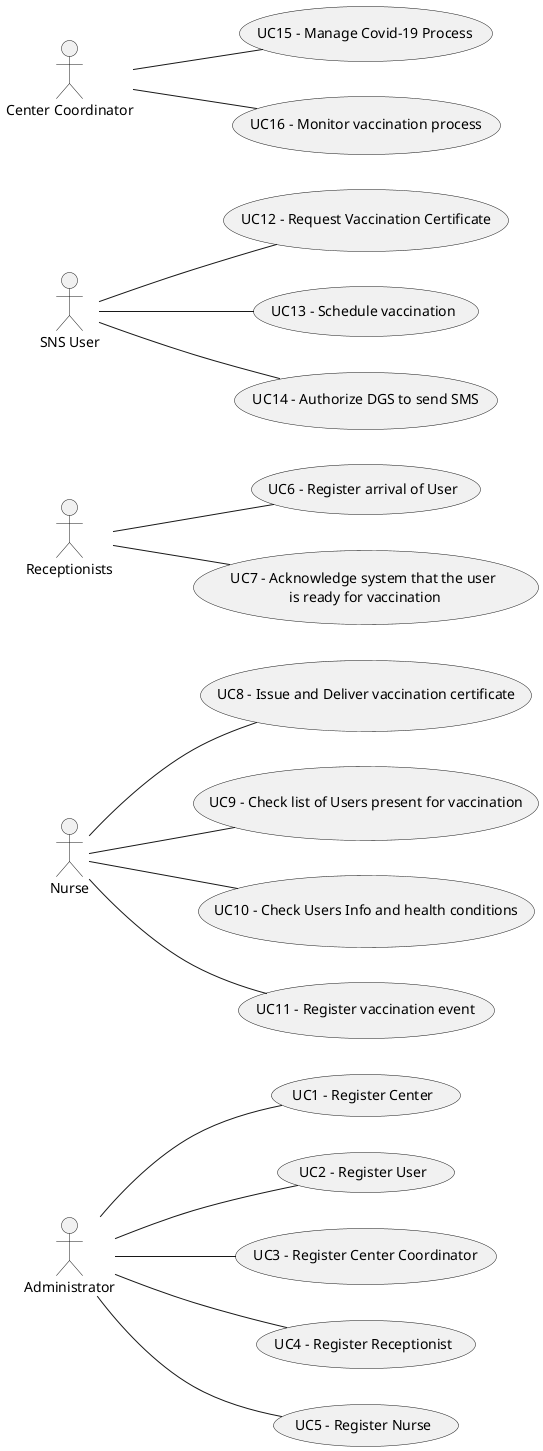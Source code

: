 @startuml
'https://plantuml.com/use-case-diagram
left to right direction
:Administrator: as Admin
:Nurse:
:Receptionists:
:SNS User: as User
:Center Coordinator: as CC


Admin -- (UC1 - Register Center)
Admin -- (UC2 - Register User)
Admin -- (UC3 - Register Center Coordinator)
Admin -- (UC4 - Register Receptionist)
Admin -- (UC5 - Register Nurse)

Receptionists -- (UC6 - Register arrival of User)
Receptionists -- (UC7 - Acknowledge system that the user\n is ready for vaccination)

Nurse -- (UC8 - Issue and Deliver vaccination certificate)
Nurse -- (UC9 - Check list of Users present for vaccination)
Nurse -- (UC10 - Check Users Info and health conditions)
Nurse -- (UC11 - Register vaccination event)


User -- (UC12 - Request Vaccination Certificate)
User -- (UC13 - Schedule vaccination)
User -- (UC14 - Authorize DGS to send SMS)


CC -- (UC15 - Manage Covid-19 Process)
CC -- (UC16 - Monitor vaccination process)


@enduml